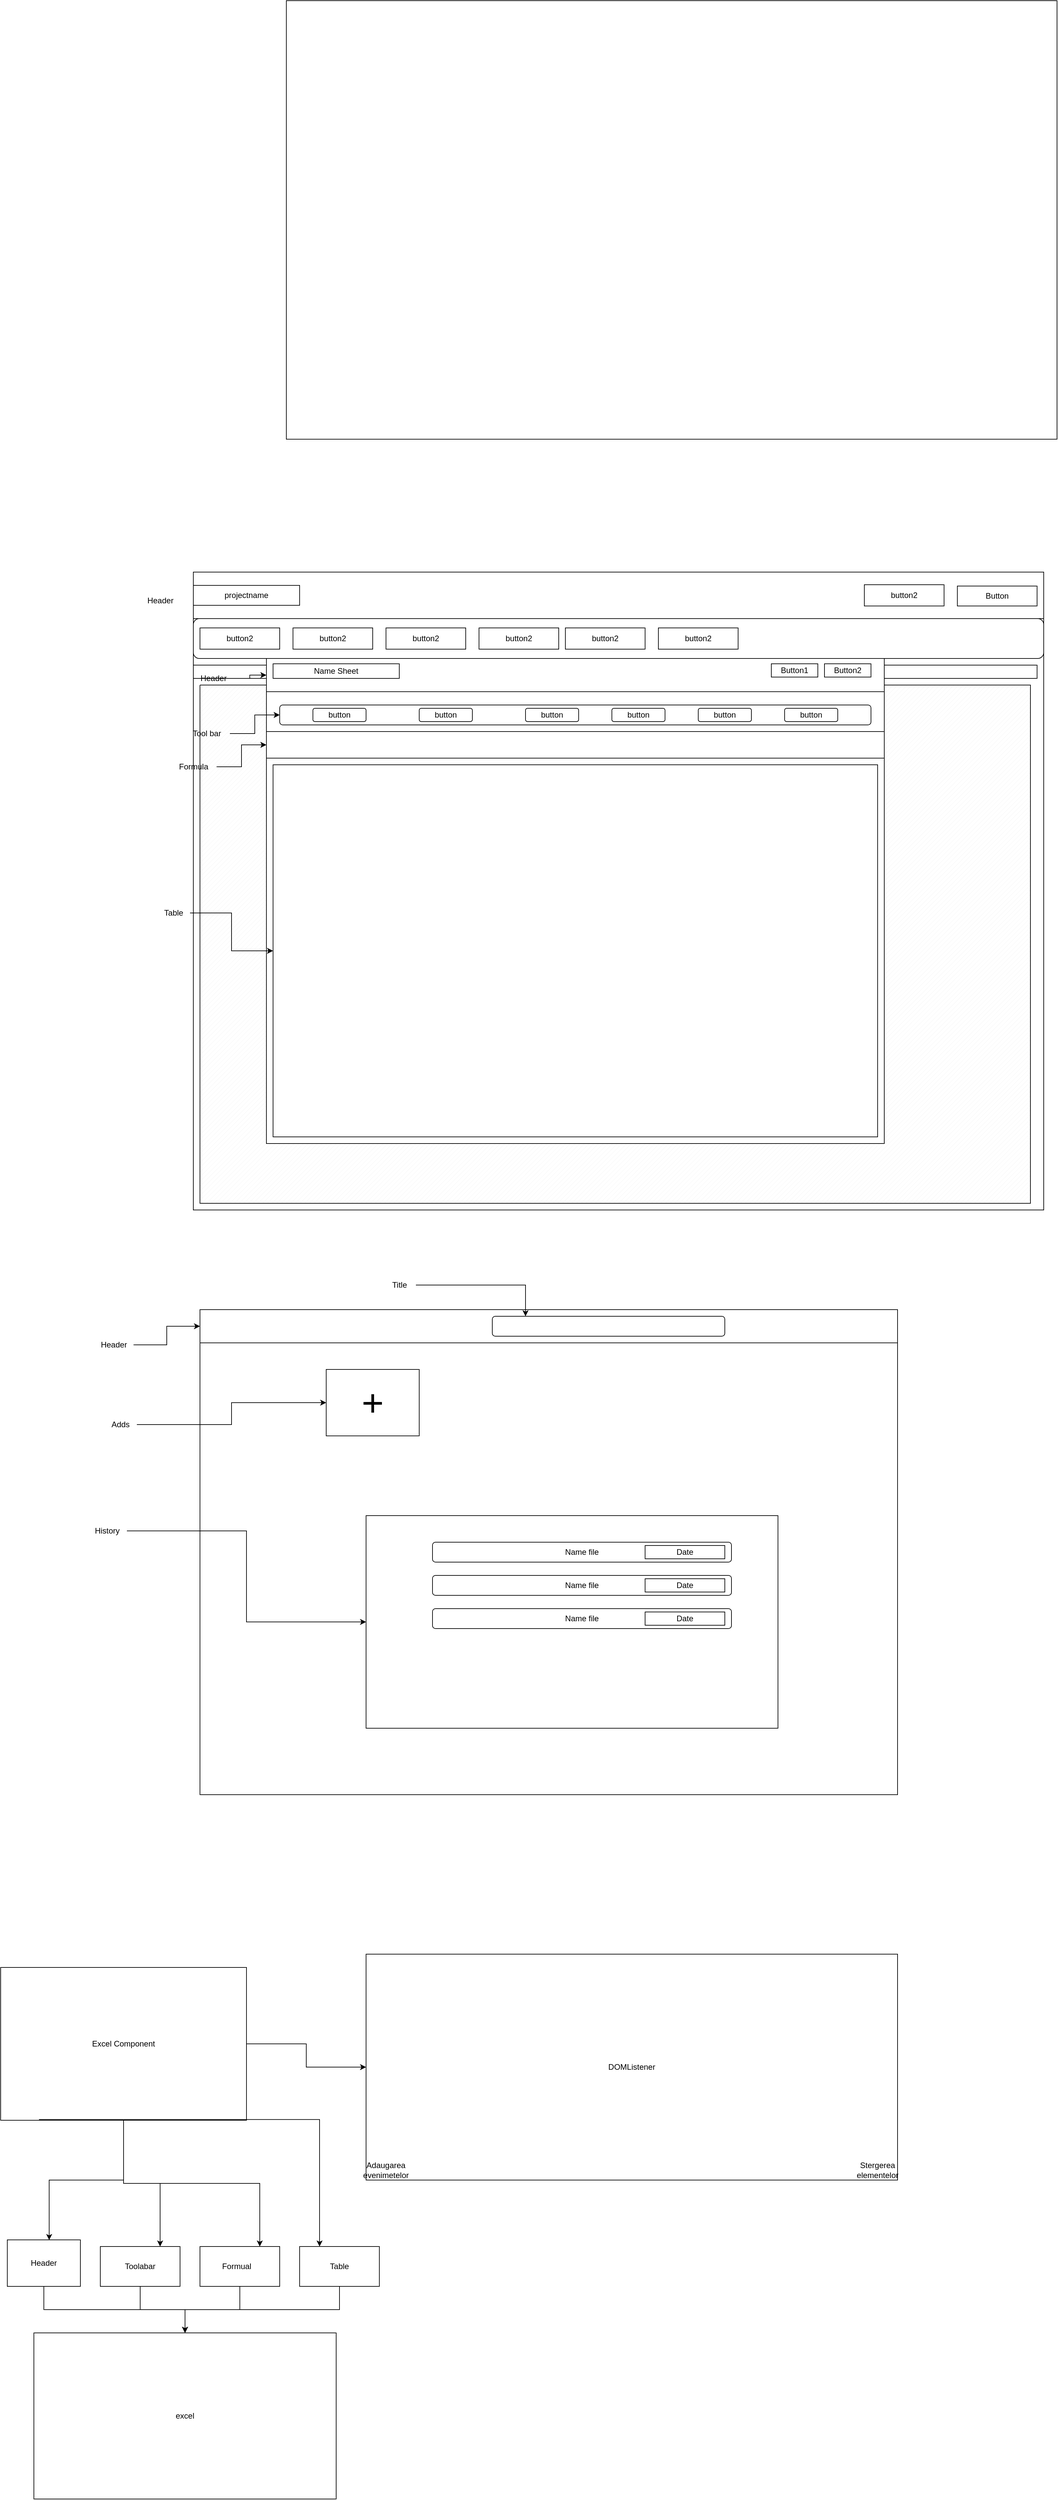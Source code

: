 <mxfile version="22.1.8" type="github">
  <diagram name="Page-1" id="hbshEd7tYBGAl3NKgA-U">
    <mxGraphModel dx="1890" dy="1734" grid="1" gridSize="10" guides="1" tooltips="1" connect="1" arrows="1" fold="1" page="1" pageScale="1" pageWidth="827" pageHeight="1169" math="0" shadow="0">
      <root>
        <mxCell id="0" />
        <mxCell id="1" parent="0" />
        <mxCell id="7GQD_d2pGqWLkAmRUeYo-1" value="" style="rounded=0;whiteSpace=wrap;html=1;" parent="1" vertex="1">
          <mxGeometry x="-260" y="-110" width="1280" height="960" as="geometry" />
        </mxCell>
        <mxCell id="7GQD_d2pGqWLkAmRUeYo-2" value="" style="rounded=0;whiteSpace=wrap;html=1;" parent="1" vertex="1">
          <mxGeometry x="-260" y="-110" width="1280" height="70" as="geometry" />
        </mxCell>
        <mxCell id="7GQD_d2pGqWLkAmRUeYo-3" value="Header&lt;br&gt;" style="text;html=1;align=center;verticalAlign=middle;resizable=0;points=[];autosize=1;strokeColor=none;fillColor=none;" parent="1" vertex="1">
          <mxGeometry x="-340" y="-82" width="60" height="30" as="geometry" />
        </mxCell>
        <mxCell id="7GQD_d2pGqWLkAmRUeYo-6" value="projectname&lt;br&gt;" style="rounded=0;whiteSpace=wrap;html=1;" parent="1" vertex="1">
          <mxGeometry x="-260" y="-90" width="160" height="30" as="geometry" />
        </mxCell>
        <mxCell id="7GQD_d2pGqWLkAmRUeYo-7" value="Button&lt;br&gt;" style="rounded=0;whiteSpace=wrap;html=1;" parent="1" vertex="1">
          <mxGeometry x="890" y="-89" width="120" height="30" as="geometry" />
        </mxCell>
        <mxCell id="7GQD_d2pGqWLkAmRUeYo-8" value="button2&lt;br&gt;" style="rounded=0;whiteSpace=wrap;html=1;" parent="1" vertex="1">
          <mxGeometry x="750" y="-91" width="120" height="32" as="geometry" />
        </mxCell>
        <mxCell id="7GQD_d2pGqWLkAmRUeYo-9" value="" style="rounded=1;whiteSpace=wrap;html=1;" parent="1" vertex="1">
          <mxGeometry x="-260" y="-40" width="1280" height="60" as="geometry" />
        </mxCell>
        <mxCell id="7GQD_d2pGqWLkAmRUeYo-10" style="edgeStyle=orthogonalEdgeStyle;rounded=0;orthogonalLoop=1;jettySize=auto;html=1;exitX=0.5;exitY=1;exitDx=0;exitDy=0;" parent="1" source="7GQD_d2pGqWLkAmRUeYo-6" target="7GQD_d2pGqWLkAmRUeYo-6" edge="1">
          <mxGeometry relative="1" as="geometry" />
        </mxCell>
        <mxCell id="7GQD_d2pGqWLkAmRUeYo-11" value="button2&lt;br&gt;" style="rounded=0;whiteSpace=wrap;html=1;" parent="1" vertex="1">
          <mxGeometry x="-250" y="-26" width="120" height="32" as="geometry" />
        </mxCell>
        <mxCell id="7GQD_d2pGqWLkAmRUeYo-13" value="button2&lt;br&gt;" style="rounded=0;whiteSpace=wrap;html=1;" parent="1" vertex="1">
          <mxGeometry x="-110" y="-26" width="120" height="32" as="geometry" />
        </mxCell>
        <mxCell id="7GQD_d2pGqWLkAmRUeYo-14" value="button2&lt;br&gt;" style="rounded=0;whiteSpace=wrap;html=1;" parent="1" vertex="1">
          <mxGeometry x="30" y="-26" width="120" height="32" as="geometry" />
        </mxCell>
        <mxCell id="7GQD_d2pGqWLkAmRUeYo-15" value="button2&lt;br&gt;" style="rounded=0;whiteSpace=wrap;html=1;" parent="1" vertex="1">
          <mxGeometry x="170" y="-26" width="120" height="32" as="geometry" />
        </mxCell>
        <mxCell id="7GQD_d2pGqWLkAmRUeYo-16" value="button2&lt;br&gt;" style="rounded=0;whiteSpace=wrap;html=1;" parent="1" vertex="1">
          <mxGeometry x="300" y="-26" width="120" height="32" as="geometry" />
        </mxCell>
        <mxCell id="7GQD_d2pGqWLkAmRUeYo-17" value="button2&lt;br&gt;" style="rounded=0;whiteSpace=wrap;html=1;" parent="1" vertex="1">
          <mxGeometry x="440" y="-26" width="120" height="32" as="geometry" />
        </mxCell>
        <mxCell id="7GQD_d2pGqWLkAmRUeYo-18" value="formula/fx&lt;br&gt;" style="rounded=0;whiteSpace=wrap;html=1;" parent="1" vertex="1">
          <mxGeometry x="-260" y="30" width="1270" height="20" as="geometry" />
        </mxCell>
        <mxCell id="7GQD_d2pGqWLkAmRUeYo-19" value="" style="verticalLabelPosition=bottom;verticalAlign=top;html=1;shape=mxgraph.basic.patternFillRect;fillStyle=diag;step=5;fillStrokeWidth=0.2;fillStrokeColor=#dddddd;" parent="1" vertex="1">
          <mxGeometry x="-250" y="60" width="1250" height="780" as="geometry" />
        </mxCell>
        <mxCell id="7GQD_d2pGqWLkAmRUeYo-20" value="" style="rounded=0;whiteSpace=wrap;html=1;" parent="1" vertex="1">
          <mxGeometry x="-120" y="-970" width="1160" height="660" as="geometry" />
        </mxCell>
        <mxCell id="2VnPTv7BYiyyMXsyp3SP-1" value="" style="rounded=0;whiteSpace=wrap;html=1;" vertex="1" parent="1">
          <mxGeometry x="-150" y="20" width="930" height="730" as="geometry" />
        </mxCell>
        <mxCell id="2VnPTv7BYiyyMXsyp3SP-2" value="" style="rounded=0;whiteSpace=wrap;html=1;" vertex="1" parent="1">
          <mxGeometry x="-150" y="20" width="930" height="50" as="geometry" />
        </mxCell>
        <mxCell id="2VnPTv7BYiyyMXsyp3SP-3" style="edgeStyle=orthogonalEdgeStyle;rounded=0;orthogonalLoop=1;jettySize=auto;html=1;" edge="1" parent="1" source="2VnPTv7BYiyyMXsyp3SP-4" target="2VnPTv7BYiyyMXsyp3SP-2">
          <mxGeometry relative="1" as="geometry" />
        </mxCell>
        <mxCell id="2VnPTv7BYiyyMXsyp3SP-4" value="Header" style="text;html=1;align=center;verticalAlign=middle;resizable=0;points=[];autosize=1;strokeColor=none;fillColor=none;" vertex="1" parent="1">
          <mxGeometry x="-260" y="35" width="60" height="30" as="geometry" />
        </mxCell>
        <mxCell id="2VnPTv7BYiyyMXsyp3SP-5" value="Name Sheet" style="rounded=0;whiteSpace=wrap;html=1;" vertex="1" parent="1">
          <mxGeometry x="-140" y="28" width="190" height="22" as="geometry" />
        </mxCell>
        <mxCell id="2VnPTv7BYiyyMXsyp3SP-6" value="&lt;div&gt;Button2&lt;/div&gt;" style="rounded=0;whiteSpace=wrap;html=1;" vertex="1" parent="1">
          <mxGeometry x="690" y="28" width="70" height="20" as="geometry" />
        </mxCell>
        <mxCell id="2VnPTv7BYiyyMXsyp3SP-7" value="&lt;div&gt;Button1&lt;/div&gt;" style="rounded=0;whiteSpace=wrap;html=1;" vertex="1" parent="1">
          <mxGeometry x="610" y="28" width="70" height="20" as="geometry" />
        </mxCell>
        <mxCell id="2VnPTv7BYiyyMXsyp3SP-8" value="" style="rounded=1;whiteSpace=wrap;html=1;" vertex="1" parent="1">
          <mxGeometry x="-130" y="90" width="890" height="30" as="geometry" />
        </mxCell>
        <mxCell id="2VnPTv7BYiyyMXsyp3SP-9" style="edgeStyle=orthogonalEdgeStyle;rounded=0;orthogonalLoop=1;jettySize=auto;html=1;" edge="1" parent="1" source="2VnPTv7BYiyyMXsyp3SP-10" target="2VnPTv7BYiyyMXsyp3SP-8">
          <mxGeometry relative="1" as="geometry" />
        </mxCell>
        <mxCell id="2VnPTv7BYiyyMXsyp3SP-10" value="&lt;div&gt;Tool bar&lt;/div&gt;" style="text;html=1;align=center;verticalAlign=middle;resizable=0;points=[];autosize=1;strokeColor=none;fillColor=none;" vertex="1" parent="1">
          <mxGeometry x="-275" y="118" width="70" height="30" as="geometry" />
        </mxCell>
        <mxCell id="2VnPTv7BYiyyMXsyp3SP-11" value="&lt;div&gt;button&lt;/div&gt;" style="rounded=1;whiteSpace=wrap;html=1;" vertex="1" parent="1">
          <mxGeometry x="-80" y="95" width="80" height="20" as="geometry" />
        </mxCell>
        <mxCell id="2VnPTv7BYiyyMXsyp3SP-12" value="&lt;div&gt;button&lt;/div&gt;" style="rounded=1;whiteSpace=wrap;html=1;" vertex="1" parent="1">
          <mxGeometry x="80" y="95" width="80" height="20" as="geometry" />
        </mxCell>
        <mxCell id="2VnPTv7BYiyyMXsyp3SP-13" value="&lt;div&gt;button&lt;/div&gt;" style="rounded=1;whiteSpace=wrap;html=1;" vertex="1" parent="1">
          <mxGeometry x="240" y="95" width="80" height="20" as="geometry" />
        </mxCell>
        <mxCell id="2VnPTv7BYiyyMXsyp3SP-14" value="&lt;div&gt;button&lt;/div&gt;" style="rounded=1;whiteSpace=wrap;html=1;" vertex="1" parent="1">
          <mxGeometry x="370" y="95" width="80" height="20" as="geometry" />
        </mxCell>
        <mxCell id="2VnPTv7BYiyyMXsyp3SP-15" value="&lt;div&gt;button&lt;/div&gt;" style="rounded=1;whiteSpace=wrap;html=1;" vertex="1" parent="1">
          <mxGeometry x="500" y="95" width="80" height="20" as="geometry" />
        </mxCell>
        <mxCell id="2VnPTv7BYiyyMXsyp3SP-16" value="&lt;div&gt;button&lt;/div&gt;" style="rounded=1;whiteSpace=wrap;html=1;" vertex="1" parent="1">
          <mxGeometry x="630" y="95" width="80" height="20" as="geometry" />
        </mxCell>
        <mxCell id="2VnPTv7BYiyyMXsyp3SP-17" value="" style="rounded=0;whiteSpace=wrap;html=1;" vertex="1" parent="1">
          <mxGeometry x="-150" y="130" width="930" height="40" as="geometry" />
        </mxCell>
        <mxCell id="2VnPTv7BYiyyMXsyp3SP-18" style="edgeStyle=orthogonalEdgeStyle;rounded=0;orthogonalLoop=1;jettySize=auto;html=1;" edge="1" parent="1" source="2VnPTv7BYiyyMXsyp3SP-19" target="2VnPTv7BYiyyMXsyp3SP-17">
          <mxGeometry relative="1" as="geometry" />
        </mxCell>
        <mxCell id="2VnPTv7BYiyyMXsyp3SP-19" value="&lt;div&gt;Formula&lt;/div&gt;" style="text;html=1;align=center;verticalAlign=middle;resizable=0;points=[];autosize=1;strokeColor=none;fillColor=none;" vertex="1" parent="1">
          <mxGeometry x="-295" y="168" width="70" height="30" as="geometry" />
        </mxCell>
        <mxCell id="2VnPTv7BYiyyMXsyp3SP-20" value="" style="rounded=0;whiteSpace=wrap;html=1;" vertex="1" parent="1">
          <mxGeometry x="-140" y="180" width="910" height="560" as="geometry" />
        </mxCell>
        <mxCell id="2VnPTv7BYiyyMXsyp3SP-21" style="edgeStyle=orthogonalEdgeStyle;rounded=0;orthogonalLoop=1;jettySize=auto;html=1;" edge="1" parent="1" source="2VnPTv7BYiyyMXsyp3SP-22" target="2VnPTv7BYiyyMXsyp3SP-20">
          <mxGeometry relative="1" as="geometry" />
        </mxCell>
        <mxCell id="2VnPTv7BYiyyMXsyp3SP-22" value="Table" style="text;html=1;align=center;verticalAlign=middle;resizable=0;points=[];autosize=1;strokeColor=none;fillColor=none;" vertex="1" parent="1">
          <mxGeometry x="-315" y="388" width="50" height="30" as="geometry" />
        </mxCell>
        <mxCell id="2VnPTv7BYiyyMXsyp3SP-23" value="" style="rounded=0;whiteSpace=wrap;html=1;" vertex="1" parent="1">
          <mxGeometry x="-250" y="1000" width="1050" height="730" as="geometry" />
        </mxCell>
        <mxCell id="2VnPTv7BYiyyMXsyp3SP-24" value="" style="rounded=0;whiteSpace=wrap;html=1;" vertex="1" parent="1">
          <mxGeometry x="-250" y="1000" width="1050" height="50" as="geometry" />
        </mxCell>
        <mxCell id="2VnPTv7BYiyyMXsyp3SP-25" style="edgeStyle=orthogonalEdgeStyle;rounded=0;orthogonalLoop=1;jettySize=auto;html=1;" edge="1" parent="1" source="2VnPTv7BYiyyMXsyp3SP-26" target="2VnPTv7BYiyyMXsyp3SP-24">
          <mxGeometry relative="1" as="geometry" />
        </mxCell>
        <mxCell id="2VnPTv7BYiyyMXsyp3SP-26" value="Header" style="text;html=1;align=center;verticalAlign=middle;resizable=0;points=[];autosize=1;strokeColor=none;fillColor=none;" vertex="1" parent="1">
          <mxGeometry x="-410" y="1038" width="60" height="30" as="geometry" />
        </mxCell>
        <mxCell id="2VnPTv7BYiyyMXsyp3SP-27" value="" style="rounded=1;whiteSpace=wrap;html=1;" vertex="1" parent="1">
          <mxGeometry x="190" y="1010" width="350" height="30" as="geometry" />
        </mxCell>
        <mxCell id="2VnPTv7BYiyyMXsyp3SP-28" style="edgeStyle=orthogonalEdgeStyle;rounded=0;orthogonalLoop=1;jettySize=auto;html=1;" edge="1" parent="1" source="2VnPTv7BYiyyMXsyp3SP-29" target="2VnPTv7BYiyyMXsyp3SP-27">
          <mxGeometry relative="1" as="geometry">
            <Array as="points">
              <mxPoint x="240" y="963" />
            </Array>
          </mxGeometry>
        </mxCell>
        <mxCell id="2VnPTv7BYiyyMXsyp3SP-29" value="&lt;div&gt;Title&lt;/div&gt;" style="text;html=1;align=center;verticalAlign=middle;resizable=0;points=[];autosize=1;strokeColor=none;fillColor=none;" vertex="1" parent="1">
          <mxGeometry x="25" y="948" width="50" height="30" as="geometry" />
        </mxCell>
        <mxCell id="2VnPTv7BYiyyMXsyp3SP-30" value="&lt;font style=&quot;font-size: 57px;&quot;&gt;+&lt;/font&gt;" style="rounded=0;whiteSpace=wrap;html=1;" vertex="1" parent="1">
          <mxGeometry x="-60" y="1090" width="140" height="100" as="geometry" />
        </mxCell>
        <mxCell id="2VnPTv7BYiyyMXsyp3SP-31" style="edgeStyle=orthogonalEdgeStyle;rounded=0;orthogonalLoop=1;jettySize=auto;html=1;" edge="1" parent="1" source="2VnPTv7BYiyyMXsyp3SP-32" target="2VnPTv7BYiyyMXsyp3SP-30">
          <mxGeometry relative="1" as="geometry" />
        </mxCell>
        <mxCell id="2VnPTv7BYiyyMXsyp3SP-32" value="Adds" style="text;html=1;align=center;verticalAlign=middle;resizable=0;points=[];autosize=1;strokeColor=none;fillColor=none;" vertex="1" parent="1">
          <mxGeometry x="-395" y="1158" width="50" height="30" as="geometry" />
        </mxCell>
        <mxCell id="2VnPTv7BYiyyMXsyp3SP-33" value="" style="rounded=0;whiteSpace=wrap;html=1;" vertex="1" parent="1">
          <mxGeometry y="1310" width="620" height="320" as="geometry" />
        </mxCell>
        <mxCell id="2VnPTv7BYiyyMXsyp3SP-34" style="edgeStyle=orthogonalEdgeStyle;rounded=0;orthogonalLoop=1;jettySize=auto;html=1;" edge="1" parent="1" source="2VnPTv7BYiyyMXsyp3SP-35" target="2VnPTv7BYiyyMXsyp3SP-33">
          <mxGeometry relative="1" as="geometry" />
        </mxCell>
        <mxCell id="2VnPTv7BYiyyMXsyp3SP-35" value="History" style="text;html=1;align=center;verticalAlign=middle;resizable=0;points=[];autosize=1;strokeColor=none;fillColor=none;" vertex="1" parent="1">
          <mxGeometry x="-420" y="1318" width="60" height="30" as="geometry" />
        </mxCell>
        <mxCell id="2VnPTv7BYiyyMXsyp3SP-36" value="Name file" style="rounded=1;whiteSpace=wrap;html=1;" vertex="1" parent="1">
          <mxGeometry x="100" y="1350" width="450" height="30" as="geometry" />
        </mxCell>
        <mxCell id="2VnPTv7BYiyyMXsyp3SP-37" value="Name file" style="rounded=1;whiteSpace=wrap;html=1;" vertex="1" parent="1">
          <mxGeometry x="100" y="1400" width="450" height="30" as="geometry" />
        </mxCell>
        <mxCell id="2VnPTv7BYiyyMXsyp3SP-38" value="Name file" style="rounded=1;whiteSpace=wrap;html=1;" vertex="1" parent="1">
          <mxGeometry x="100" y="1450" width="450" height="30" as="geometry" />
        </mxCell>
        <mxCell id="2VnPTv7BYiyyMXsyp3SP-39" value="Date" style="rounded=0;whiteSpace=wrap;html=1;" vertex="1" parent="1">
          <mxGeometry x="420" y="1355" width="120" height="20" as="geometry" />
        </mxCell>
        <mxCell id="2VnPTv7BYiyyMXsyp3SP-40" value="Date" style="rounded=0;whiteSpace=wrap;html=1;" vertex="1" parent="1">
          <mxGeometry x="420" y="1405" width="120" height="20" as="geometry" />
        </mxCell>
        <mxCell id="2VnPTv7BYiyyMXsyp3SP-41" value="Date" style="rounded=0;whiteSpace=wrap;html=1;" vertex="1" parent="1">
          <mxGeometry x="420" y="1455" width="120" height="20" as="geometry" />
        </mxCell>
        <mxCell id="2VnPTv7BYiyyMXsyp3SP-42" value="DOMListener" style="rounded=0;whiteSpace=wrap;html=1;" vertex="1" parent="1">
          <mxGeometry y="1970" width="800" height="340" as="geometry" />
        </mxCell>
        <mxCell id="2VnPTv7BYiyyMXsyp3SP-43" value="Stergerea elementelor" style="text;html=1;strokeColor=none;fillColor=none;align=center;verticalAlign=middle;whiteSpace=wrap;rounded=0;" vertex="1" parent="1">
          <mxGeometry x="740" y="2280" width="60" height="30" as="geometry" />
        </mxCell>
        <mxCell id="2VnPTv7BYiyyMXsyp3SP-44" value="Adaugarea evenimetelor&lt;br&gt;" style="text;html=1;strokeColor=none;fillColor=none;align=center;verticalAlign=middle;whiteSpace=wrap;rounded=0;" vertex="1" parent="1">
          <mxGeometry y="2280" width="60" height="30" as="geometry" />
        </mxCell>
        <mxCell id="2VnPTv7BYiyyMXsyp3SP-63" style="edgeStyle=orthogonalEdgeStyle;rounded=0;orthogonalLoop=1;jettySize=auto;html=1;entryX=0.75;entryY=0;entryDx=0;entryDy=0;" edge="1" parent="1" source="2VnPTv7BYiyyMXsyp3SP-45" target="2VnPTv7BYiyyMXsyp3SP-50">
          <mxGeometry relative="1" as="geometry" />
        </mxCell>
        <mxCell id="2VnPTv7BYiyyMXsyp3SP-67" style="edgeStyle=orthogonalEdgeStyle;rounded=0;orthogonalLoop=1;jettySize=auto;html=1;" edge="1" parent="1" source="2VnPTv7BYiyyMXsyp3SP-45" target="2VnPTv7BYiyyMXsyp3SP-42">
          <mxGeometry relative="1" as="geometry" />
        </mxCell>
        <mxCell id="2VnPTv7BYiyyMXsyp3SP-45" value="Excel Component&lt;br&gt;" style="rounded=0;whiteSpace=wrap;html=1;" vertex="1" parent="1">
          <mxGeometry x="-550" y="1990" width="370" height="230" as="geometry" />
        </mxCell>
        <mxCell id="2VnPTv7BYiyyMXsyp3SP-74" style="edgeStyle=orthogonalEdgeStyle;rounded=0;orthogonalLoop=1;jettySize=auto;html=1;" edge="1" parent="1" source="2VnPTv7BYiyyMXsyp3SP-48" target="2VnPTv7BYiyyMXsyp3SP-68">
          <mxGeometry relative="1" as="geometry" />
        </mxCell>
        <mxCell id="2VnPTv7BYiyyMXsyp3SP-48" value="Header&lt;br&gt;" style="rounded=0;whiteSpace=wrap;html=1;" vertex="1" parent="1">
          <mxGeometry x="-540" y="2400" width="110" height="70" as="geometry" />
        </mxCell>
        <mxCell id="2VnPTv7BYiyyMXsyp3SP-73" style="edgeStyle=orthogonalEdgeStyle;rounded=0;orthogonalLoop=1;jettySize=auto;html=1;" edge="1" parent="1" source="2VnPTv7BYiyyMXsyp3SP-49" target="2VnPTv7BYiyyMXsyp3SP-68">
          <mxGeometry relative="1" as="geometry" />
        </mxCell>
        <mxCell id="2VnPTv7BYiyyMXsyp3SP-49" value="Table&lt;br&gt;" style="rounded=0;whiteSpace=wrap;html=1;" vertex="1" parent="1">
          <mxGeometry x="-100" y="2410" width="120" height="60" as="geometry" />
        </mxCell>
        <mxCell id="2VnPTv7BYiyyMXsyp3SP-71" style="edgeStyle=orthogonalEdgeStyle;rounded=0;orthogonalLoop=1;jettySize=auto;html=1;" edge="1" parent="1" source="2VnPTv7BYiyyMXsyp3SP-50" target="2VnPTv7BYiyyMXsyp3SP-68">
          <mxGeometry relative="1" as="geometry" />
        </mxCell>
        <mxCell id="2VnPTv7BYiyyMXsyp3SP-50" value="Toolabar&lt;br&gt;" style="rounded=0;whiteSpace=wrap;html=1;" vertex="1" parent="1">
          <mxGeometry x="-400" y="2410" width="120" height="60" as="geometry" />
        </mxCell>
        <mxCell id="2VnPTv7BYiyyMXsyp3SP-72" style="edgeStyle=orthogonalEdgeStyle;rounded=0;orthogonalLoop=1;jettySize=auto;html=1;" edge="1" parent="1" source="2VnPTv7BYiyyMXsyp3SP-51" target="2VnPTv7BYiyyMXsyp3SP-68">
          <mxGeometry relative="1" as="geometry" />
        </mxCell>
        <mxCell id="2VnPTv7BYiyyMXsyp3SP-51" value="Formual&lt;span style=&quot;white-space: pre;&quot;&gt;&#x9;&lt;/span&gt;" style="rounded=0;whiteSpace=wrap;html=1;" vertex="1" parent="1">
          <mxGeometry x="-250" y="2410" width="120" height="60" as="geometry" />
        </mxCell>
        <mxCell id="2VnPTv7BYiyyMXsyp3SP-56" value="" style="endArrow=classic;html=1;rounded=0;edgeStyle=orthogonalEdgeStyle;exitX=0.156;exitY=0.995;exitDx=0;exitDy=0;exitPerimeter=0;entryX=0.25;entryY=0;entryDx=0;entryDy=0;" edge="1" parent="1" source="2VnPTv7BYiyyMXsyp3SP-45" target="2VnPTv7BYiyyMXsyp3SP-49">
          <mxGeometry width="50" height="50" relative="1" as="geometry">
            <mxPoint x="-490" y="2260" as="sourcePoint" />
            <mxPoint x="-440" y="2210" as="targetPoint" />
          </mxGeometry>
        </mxCell>
        <mxCell id="2VnPTv7BYiyyMXsyp3SP-58" value="" style="endArrow=classic;html=1;rounded=0;edgeStyle=orthogonalEdgeStyle;entryX=0.75;entryY=0;entryDx=0;entryDy=0;" edge="1" parent="1" source="2VnPTv7BYiyyMXsyp3SP-45" target="2VnPTv7BYiyyMXsyp3SP-51">
          <mxGeometry width="50" height="50" relative="1" as="geometry">
            <mxPoint x="-150" y="2270" as="sourcePoint" />
            <mxPoint x="-100" y="2220" as="targetPoint" />
          </mxGeometry>
        </mxCell>
        <mxCell id="2VnPTv7BYiyyMXsyp3SP-62" style="edgeStyle=orthogonalEdgeStyle;rounded=0;orthogonalLoop=1;jettySize=auto;html=1;entryX=0.573;entryY=0.004;entryDx=0;entryDy=0;entryPerimeter=0;" edge="1" parent="1" source="2VnPTv7BYiyyMXsyp3SP-45" target="2VnPTv7BYiyyMXsyp3SP-48">
          <mxGeometry relative="1" as="geometry" />
        </mxCell>
        <mxCell id="2VnPTv7BYiyyMXsyp3SP-68" value="excel" style="rounded=0;whiteSpace=wrap;html=1;" vertex="1" parent="1">
          <mxGeometry x="-500" y="2540" width="455" height="250" as="geometry" />
        </mxCell>
      </root>
    </mxGraphModel>
  </diagram>
</mxfile>
